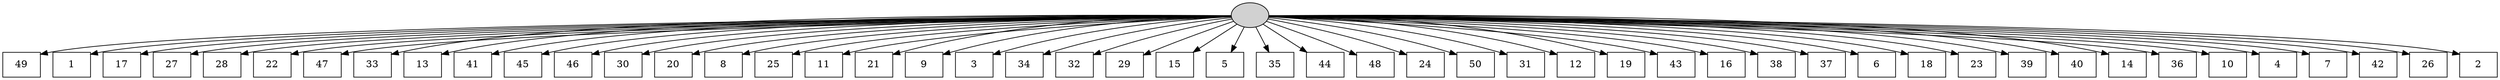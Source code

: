 digraph G {
0[style=filled, fillcolor=grey82, label=""];
1[shape=box,style=filled, fillcolor=white,label="49\n"];
2[shape=box,style=filled, fillcolor=white,label="1\n"];
3[shape=box,style=filled, fillcolor=white,label="17\n"];
4[shape=box,style=filled, fillcolor=white,label="27\n"];
5[shape=box,style=filled, fillcolor=white,label="28\n"];
6[shape=box,style=filled, fillcolor=white,label="22\n"];
7[shape=box,style=filled, fillcolor=white,label="47\n"];
8[shape=box,style=filled, fillcolor=white,label="33\n"];
9[shape=box,style=filled, fillcolor=white,label="13\n"];
10[shape=box,style=filled, fillcolor=white,label="41\n"];
11[shape=box,style=filled, fillcolor=white,label="45\n"];
12[shape=box,style=filled, fillcolor=white,label="46\n"];
13[shape=box,style=filled, fillcolor=white,label="30\n"];
14[shape=box,style=filled, fillcolor=white,label="20\n"];
15[shape=box,style=filled, fillcolor=white,label="8\n"];
16[shape=box,style=filled, fillcolor=white,label="25\n"];
17[shape=box,style=filled, fillcolor=white,label="11\n"];
18[shape=box,style=filled, fillcolor=white,label="21\n"];
19[shape=box,style=filled, fillcolor=white,label="9\n"];
20[shape=box,style=filled, fillcolor=white,label="3\n"];
21[shape=box,style=filled, fillcolor=white,label="34\n"];
22[shape=box,style=filled, fillcolor=white,label="32\n"];
23[shape=box,style=filled, fillcolor=white,label="29\n"];
24[shape=box,style=filled, fillcolor=white,label="15\n"];
25[shape=box,style=filled, fillcolor=white,label="5\n"];
26[shape=box,style=filled, fillcolor=white,label="35\n"];
27[shape=box,style=filled, fillcolor=white,label="44\n"];
28[shape=box,style=filled, fillcolor=white,label="48\n"];
29[shape=box,style=filled, fillcolor=white,label="24\n"];
30[shape=box,style=filled, fillcolor=white,label="50\n"];
31[shape=box,style=filled, fillcolor=white,label="31\n"];
32[shape=box,style=filled, fillcolor=white,label="12\n"];
33[shape=box,style=filled, fillcolor=white,label="19\n"];
34[shape=box,style=filled, fillcolor=white,label="43\n"];
35[shape=box,style=filled, fillcolor=white,label="16\n"];
36[shape=box,style=filled, fillcolor=white,label="38\n"];
37[shape=box,style=filled, fillcolor=white,label="37\n"];
38[shape=box,style=filled, fillcolor=white,label="6\n"];
39[shape=box,style=filled, fillcolor=white,label="18\n"];
40[shape=box,style=filled, fillcolor=white,label="23\n"];
41[shape=box,style=filled, fillcolor=white,label="39\n"];
42[shape=box,style=filled, fillcolor=white,label="40\n"];
43[shape=box,style=filled, fillcolor=white,label="14\n"];
44[shape=box,style=filled, fillcolor=white,label="36\n"];
45[shape=box,style=filled, fillcolor=white,label="10\n"];
46[shape=box,style=filled, fillcolor=white,label="4\n"];
47[shape=box,style=filled, fillcolor=white,label="7\n"];
48[shape=box,style=filled, fillcolor=white,label="42\n"];
49[shape=box,style=filled, fillcolor=white,label="26\n"];
50[shape=box,style=filled, fillcolor=white,label="2\n"];
0->1 ;
0->2 ;
0->3 ;
0->4 ;
0->5 ;
0->6 ;
0->7 ;
0->8 ;
0->9 ;
0->10 ;
0->11 ;
0->12 ;
0->13 ;
0->14 ;
0->15 ;
0->16 ;
0->17 ;
0->18 ;
0->19 ;
0->20 ;
0->21 ;
0->22 ;
0->23 ;
0->24 ;
0->25 ;
0->26 ;
0->27 ;
0->28 ;
0->29 ;
0->30 ;
0->31 ;
0->32 ;
0->33 ;
0->34 ;
0->35 ;
0->36 ;
0->37 ;
0->38 ;
0->39 ;
0->40 ;
0->41 ;
0->42 ;
0->43 ;
0->44 ;
0->45 ;
0->46 ;
0->47 ;
0->48 ;
0->49 ;
0->50 ;
}
